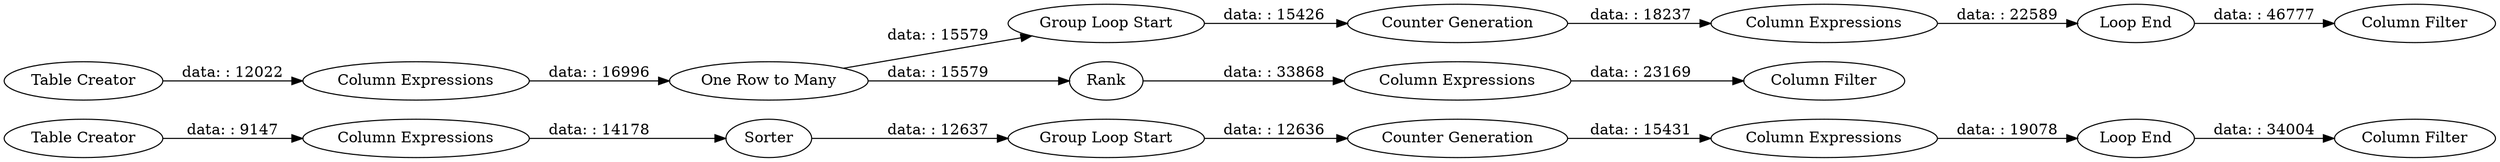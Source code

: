 digraph {
	"7251671990443143776_48" [label="Column Expressions"]
	"7251671990443143776_65" [label="One Row to Many"]
	"7251671990443143776_61" [label="Table Creator"]
	"7251671990443143776_67" [label="Group Loop Start"]
	"7251671990443143776_70" [label="Column Filter"]
	"7251671990443143776_51" [label=Sorter]
	"7251671990443143776_66" [label="Column Expressions"]
	"7251671990443143776_69" [label="Counter Generation"]
	"7251671990443143776_74" [label="Table Creator"]
	"7251671990443143776_57" [label="Loop End"]
	"7251671990443143776_73" [label="Column Filter"]
	"7251671990443143776_55" [label="Column Expressions"]
	"7251671990443143776_59" [label="Counter Generation"]
	"7251671990443143776_63" [label="Column Expressions"]
	"7251671990443143776_71" [label=Rank]
	"7251671990443143776_68" [label="Loop End"]
	"7251671990443143776_60" [label="Column Filter"]
	"7251671990443143776_72" [label="Column Expressions"]
	"7251671990443143776_49" [label="Group Loop Start"]
	"7251671990443143776_72" -> "7251671990443143776_73" [label="data: : 23169"]
	"7251671990443143776_61" -> "7251671990443143776_48" [label="data: : 9147"]
	"7251671990443143776_48" -> "7251671990443143776_51" [label="data: : 14178"]
	"7251671990443143776_71" -> "7251671990443143776_72" [label="data: : 33868"]
	"7251671990443143776_57" -> "7251671990443143776_60" [label="data: : 34004"]
	"7251671990443143776_68" -> "7251671990443143776_70" [label="data: : 46777"]
	"7251671990443143776_69" -> "7251671990443143776_66" [label="data: : 18237"]
	"7251671990443143776_55" -> "7251671990443143776_57" [label="data: : 19078"]
	"7251671990443143776_66" -> "7251671990443143776_68" [label="data: : 22589"]
	"7251671990443143776_51" -> "7251671990443143776_49" [label="data: : 12637"]
	"7251671990443143776_59" -> "7251671990443143776_55" [label="data: : 15431"]
	"7251671990443143776_65" -> "7251671990443143776_67" [label="data: : 15579"]
	"7251671990443143776_74" -> "7251671990443143776_63" [label="data: : 12022"]
	"7251671990443143776_49" -> "7251671990443143776_59" [label="data: : 12636"]
	"7251671990443143776_67" -> "7251671990443143776_69" [label="data: : 15426"]
	"7251671990443143776_65" -> "7251671990443143776_71" [label="data: : 15579"]
	"7251671990443143776_63" -> "7251671990443143776_65" [label="data: : 16996"]
	rankdir=LR
}
